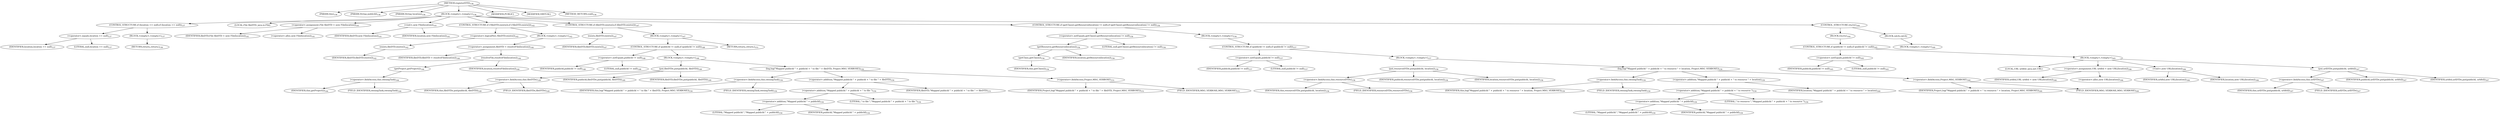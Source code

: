 digraph "registerDTD" {  
"203" [label = <(METHOD,registerDTD)<SUB>136</SUB>> ]
"9" [label = <(PARAM,this)<SUB>136</SUB>> ]
"204" [label = <(PARAM,String publicId)<SUB>136</SUB>> ]
"205" [label = <(PARAM,String location)<SUB>136</SUB>> ]
"206" [label = <(BLOCK,&lt;empty&gt;,&lt;empty&gt;)<SUB>136</SUB>> ]
"207" [label = <(CONTROL_STRUCTURE,if (location == null),if (location == null))<SUB>137</SUB>> ]
"208" [label = <(&lt;operator&gt;.equals,location == null)<SUB>137</SUB>> ]
"209" [label = <(IDENTIFIER,location,location == null)<SUB>137</SUB>> ]
"210" [label = <(LITERAL,null,location == null)<SUB>137</SUB>> ]
"211" [label = <(BLOCK,&lt;empty&gt;,&lt;empty&gt;)<SUB>137</SUB>> ]
"212" [label = <(RETURN,return;,return;)<SUB>138</SUB>> ]
"7" [label = <(LOCAL,File fileDTD: java.io.File)> ]
"213" [label = <(&lt;operator&gt;.assignment,File fileDTD = new File(location))<SUB>141</SUB>> ]
"214" [label = <(IDENTIFIER,fileDTD,File fileDTD = new File(location))<SUB>141</SUB>> ]
"215" [label = <(&lt;operator&gt;.alloc,new File(location))<SUB>141</SUB>> ]
"216" [label = <(&lt;init&gt;,new File(location))<SUB>141</SUB>> ]
"6" [label = <(IDENTIFIER,fileDTD,new File(location))<SUB>141</SUB>> ]
"217" [label = <(IDENTIFIER,location,new File(location))<SUB>141</SUB>> ]
"218" [label = <(CONTROL_STRUCTURE,if (!fileDTD.exists()),if (!fileDTD.exists()))<SUB>142</SUB>> ]
"219" [label = <(&lt;operator&gt;.logicalNot,!fileDTD.exists())<SUB>142</SUB>> ]
"220" [label = <(exists,fileDTD.exists())<SUB>142</SUB>> ]
"221" [label = <(IDENTIFIER,fileDTD,fileDTD.exists())<SUB>142</SUB>> ]
"222" [label = <(BLOCK,&lt;empty&gt;,&lt;empty&gt;)<SUB>142</SUB>> ]
"223" [label = <(&lt;operator&gt;.assignment,fileDTD = resolveFile(location))<SUB>144</SUB>> ]
"224" [label = <(IDENTIFIER,fileDTD,fileDTD = resolveFile(location))<SUB>144</SUB>> ]
"225" [label = <(resolveFile,resolveFile(location))<SUB>144</SUB>> ]
"226" [label = <(getProject,getProject())<SUB>144</SUB>> ]
"227" [label = <(&lt;operator&gt;.fieldAccess,this.owningTask)<SUB>144</SUB>> ]
"228" [label = <(IDENTIFIER,this,getProject())<SUB>144</SUB>> ]
"229" [label = <(FIELD_IDENTIFIER,owningTask,owningTask)<SUB>144</SUB>> ]
"230" [label = <(IDENTIFIER,location,resolveFile(location))<SUB>144</SUB>> ]
"231" [label = <(CONTROL_STRUCTURE,if (fileDTD.exists()),if (fileDTD.exists()))<SUB>147</SUB>> ]
"232" [label = <(exists,fileDTD.exists())<SUB>147</SUB>> ]
"233" [label = <(IDENTIFIER,fileDTD,fileDTD.exists())<SUB>147</SUB>> ]
"234" [label = <(BLOCK,&lt;empty&gt;,&lt;empty&gt;)<SUB>147</SUB>> ]
"235" [label = <(CONTROL_STRUCTURE,if (publicId != null),if (publicId != null))<SUB>148</SUB>> ]
"236" [label = <(&lt;operator&gt;.notEquals,publicId != null)<SUB>148</SUB>> ]
"237" [label = <(IDENTIFIER,publicId,publicId != null)<SUB>148</SUB>> ]
"238" [label = <(LITERAL,null,publicId != null)<SUB>148</SUB>> ]
"239" [label = <(BLOCK,&lt;empty&gt;,&lt;empty&gt;)<SUB>148</SUB>> ]
"240" [label = <(put,fileDTDs.put(publicId, fileDTD))<SUB>149</SUB>> ]
"241" [label = <(&lt;operator&gt;.fieldAccess,this.fileDTDs)<SUB>149</SUB>> ]
"242" [label = <(IDENTIFIER,this,fileDTDs.put(publicId, fileDTD))<SUB>149</SUB>> ]
"243" [label = <(FIELD_IDENTIFIER,fileDTDs,fileDTDs)<SUB>149</SUB>> ]
"244" [label = <(IDENTIFIER,publicId,fileDTDs.put(publicId, fileDTD))<SUB>149</SUB>> ]
"245" [label = <(IDENTIFIER,fileDTD,fileDTDs.put(publicId, fileDTD))<SUB>149</SUB>> ]
"246" [label = <(log,log(&quot;Mapped publicId &quot; + publicId + &quot; to file &quot; + fileDTD, Project.MSG_VERBOSE))<SUB>150</SUB>> ]
"247" [label = <(&lt;operator&gt;.fieldAccess,this.owningTask)<SUB>150</SUB>> ]
"248" [label = <(IDENTIFIER,this,log(&quot;Mapped publicId &quot; + publicId + &quot; to file &quot; + fileDTD, Project.MSG_VERBOSE))<SUB>150</SUB>> ]
"249" [label = <(FIELD_IDENTIFIER,owningTask,owningTask)<SUB>150</SUB>> ]
"250" [label = <(&lt;operator&gt;.addition,&quot;Mapped publicId &quot; + publicId + &quot; to file &quot; + fileDTD)<SUB>150</SUB>> ]
"251" [label = <(&lt;operator&gt;.addition,&quot;Mapped publicId &quot; + publicId + &quot; to file &quot;)<SUB>150</SUB>> ]
"252" [label = <(&lt;operator&gt;.addition,&quot;Mapped publicId &quot; + publicId)<SUB>150</SUB>> ]
"253" [label = <(LITERAL,&quot;Mapped publicId &quot;,&quot;Mapped publicId &quot; + publicId)<SUB>150</SUB>> ]
"254" [label = <(IDENTIFIER,publicId,&quot;Mapped publicId &quot; + publicId)<SUB>150</SUB>> ]
"255" [label = <(LITERAL,&quot; to file &quot;,&quot;Mapped publicId &quot; + publicId + &quot; to file &quot;)<SUB>150</SUB>> ]
"256" [label = <(IDENTIFIER,fileDTD,&quot;Mapped publicId &quot; + publicId + &quot; to file &quot; + fileDTD)<SUB>151</SUB>> ]
"257" [label = <(&lt;operator&gt;.fieldAccess,Project.MSG_VERBOSE)<SUB>151</SUB>> ]
"258" [label = <(IDENTIFIER,Project,log(&quot;Mapped publicId &quot; + publicId + &quot; to file &quot; + fileDTD, Project.MSG_VERBOSE))<SUB>151</SUB>> ]
"259" [label = <(FIELD_IDENTIFIER,MSG_VERBOSE,MSG_VERBOSE)<SUB>151</SUB>> ]
"260" [label = <(RETURN,return;,return;)<SUB>153</SUB>> ]
"261" [label = <(CONTROL_STRUCTURE,if (getClass().getResource(location) != null),if (getClass().getResource(location) != null))<SUB>156</SUB>> ]
"262" [label = <(&lt;operator&gt;.notEquals,getClass().getResource(location) != null)<SUB>156</SUB>> ]
"263" [label = <(getResource,getResource(location))<SUB>156</SUB>> ]
"264" [label = <(getClass,getClass())<SUB>156</SUB>> ]
"8" [label = <(IDENTIFIER,this,getClass())<SUB>156</SUB>> ]
"265" [label = <(IDENTIFIER,location,getResource(location))<SUB>156</SUB>> ]
"266" [label = <(LITERAL,null,getClass().getResource(location) != null)<SUB>156</SUB>> ]
"267" [label = <(BLOCK,&lt;empty&gt;,&lt;empty&gt;)<SUB>156</SUB>> ]
"268" [label = <(CONTROL_STRUCTURE,if (publicId != null),if (publicId != null))<SUB>157</SUB>> ]
"269" [label = <(&lt;operator&gt;.notEquals,publicId != null)<SUB>157</SUB>> ]
"270" [label = <(IDENTIFIER,publicId,publicId != null)<SUB>157</SUB>> ]
"271" [label = <(LITERAL,null,publicId != null)<SUB>157</SUB>> ]
"272" [label = <(BLOCK,&lt;empty&gt;,&lt;empty&gt;)<SUB>157</SUB>> ]
"273" [label = <(put,resourceDTDs.put(publicId, location))<SUB>158</SUB>> ]
"274" [label = <(&lt;operator&gt;.fieldAccess,this.resourceDTDs)<SUB>158</SUB>> ]
"275" [label = <(IDENTIFIER,this,resourceDTDs.put(publicId, location))<SUB>158</SUB>> ]
"276" [label = <(FIELD_IDENTIFIER,resourceDTDs,resourceDTDs)<SUB>158</SUB>> ]
"277" [label = <(IDENTIFIER,publicId,resourceDTDs.put(publicId, location))<SUB>158</SUB>> ]
"278" [label = <(IDENTIFIER,location,resourceDTDs.put(publicId, location))<SUB>158</SUB>> ]
"279" [label = <(log,log(&quot;Mapped publicId &quot; + publicId + &quot; to resource &quot; + location, Project.MSG_VERBOSE))<SUB>159</SUB>> ]
"280" [label = <(&lt;operator&gt;.fieldAccess,this.owningTask)<SUB>159</SUB>> ]
"281" [label = <(IDENTIFIER,this,log(&quot;Mapped publicId &quot; + publicId + &quot; to resource &quot; + location, Project.MSG_VERBOSE))<SUB>159</SUB>> ]
"282" [label = <(FIELD_IDENTIFIER,owningTask,owningTask)<SUB>159</SUB>> ]
"283" [label = <(&lt;operator&gt;.addition,&quot;Mapped publicId &quot; + publicId + &quot; to resource &quot; + location)<SUB>159</SUB>> ]
"284" [label = <(&lt;operator&gt;.addition,&quot;Mapped publicId &quot; + publicId + &quot; to resource &quot;)<SUB>159</SUB>> ]
"285" [label = <(&lt;operator&gt;.addition,&quot;Mapped publicId &quot; + publicId)<SUB>159</SUB>> ]
"286" [label = <(LITERAL,&quot;Mapped publicId &quot;,&quot;Mapped publicId &quot; + publicId)<SUB>159</SUB>> ]
"287" [label = <(IDENTIFIER,publicId,&quot;Mapped publicId &quot; + publicId)<SUB>159</SUB>> ]
"288" [label = <(LITERAL,&quot; to resource &quot;,&quot;Mapped publicId &quot; + publicId + &quot; to resource &quot;)<SUB>159</SUB>> ]
"289" [label = <(IDENTIFIER,location,&quot;Mapped publicId &quot; + publicId + &quot; to resource &quot; + location)<SUB>160</SUB>> ]
"290" [label = <(&lt;operator&gt;.fieldAccess,Project.MSG_VERBOSE)<SUB>160</SUB>> ]
"291" [label = <(IDENTIFIER,Project,log(&quot;Mapped publicId &quot; + publicId + &quot; to resource &quot; + location, Project.MSG_VERBOSE))<SUB>160</SUB>> ]
"292" [label = <(FIELD_IDENTIFIER,MSG_VERBOSE,MSG_VERBOSE)<SUB>160</SUB>> ]
"293" [label = <(CONTROL_STRUCTURE,try,try)<SUB>164</SUB>> ]
"294" [label = <(BLOCK,try,try)<SUB>164</SUB>> ]
"295" [label = <(CONTROL_STRUCTURE,if (publicId != null),if (publicId != null))<SUB>165</SUB>> ]
"296" [label = <(&lt;operator&gt;.notEquals,publicId != null)<SUB>165</SUB>> ]
"297" [label = <(IDENTIFIER,publicId,publicId != null)<SUB>165</SUB>> ]
"298" [label = <(LITERAL,null,publicId != null)<SUB>165</SUB>> ]
"299" [label = <(BLOCK,&lt;empty&gt;,&lt;empty&gt;)<SUB>165</SUB>> ]
"11" [label = <(LOCAL,URL urldtd: java.net.URL)> ]
"300" [label = <(&lt;operator&gt;.assignment,URL urldtd = new URL(location))<SUB>166</SUB>> ]
"301" [label = <(IDENTIFIER,urldtd,URL urldtd = new URL(location))<SUB>166</SUB>> ]
"302" [label = <(&lt;operator&gt;.alloc,new URL(location))<SUB>166</SUB>> ]
"303" [label = <(&lt;init&gt;,new URL(location))<SUB>166</SUB>> ]
"10" [label = <(IDENTIFIER,urldtd,new URL(location))<SUB>166</SUB>> ]
"304" [label = <(IDENTIFIER,location,new URL(location))<SUB>166</SUB>> ]
"305" [label = <(put,urlDTDs.put(publicId, urldtd))<SUB>167</SUB>> ]
"306" [label = <(&lt;operator&gt;.fieldAccess,this.urlDTDs)<SUB>167</SUB>> ]
"307" [label = <(IDENTIFIER,this,urlDTDs.put(publicId, urldtd))<SUB>167</SUB>> ]
"308" [label = <(FIELD_IDENTIFIER,urlDTDs,urlDTDs)<SUB>167</SUB>> ]
"309" [label = <(IDENTIFIER,publicId,urlDTDs.put(publicId, urldtd))<SUB>167</SUB>> ]
"310" [label = <(IDENTIFIER,urldtd,urlDTDs.put(publicId, urldtd))<SUB>167</SUB>> ]
"311" [label = <(BLOCK,catch,catch)> ]
"312" [label = <(BLOCK,&lt;empty&gt;,&lt;empty&gt;)<SUB>169</SUB>> ]
"313" [label = <(MODIFIER,PUBLIC)> ]
"314" [label = <(MODIFIER,VIRTUAL)> ]
"315" [label = <(METHOD_RETURN,void)<SUB>136</SUB>> ]
  "203" -> "9" 
  "203" -> "204" 
  "203" -> "205" 
  "203" -> "206" 
  "203" -> "313" 
  "203" -> "314" 
  "203" -> "315" 
  "206" -> "207" 
  "206" -> "7" 
  "206" -> "213" 
  "206" -> "216" 
  "206" -> "218" 
  "206" -> "231" 
  "206" -> "261" 
  "206" -> "293" 
  "207" -> "208" 
  "207" -> "211" 
  "208" -> "209" 
  "208" -> "210" 
  "211" -> "212" 
  "213" -> "214" 
  "213" -> "215" 
  "216" -> "6" 
  "216" -> "217" 
  "218" -> "219" 
  "218" -> "222" 
  "219" -> "220" 
  "220" -> "221" 
  "222" -> "223" 
  "223" -> "224" 
  "223" -> "225" 
  "225" -> "226" 
  "225" -> "230" 
  "226" -> "227" 
  "227" -> "228" 
  "227" -> "229" 
  "231" -> "232" 
  "231" -> "234" 
  "232" -> "233" 
  "234" -> "235" 
  "234" -> "260" 
  "235" -> "236" 
  "235" -> "239" 
  "236" -> "237" 
  "236" -> "238" 
  "239" -> "240" 
  "239" -> "246" 
  "240" -> "241" 
  "240" -> "244" 
  "240" -> "245" 
  "241" -> "242" 
  "241" -> "243" 
  "246" -> "247" 
  "246" -> "250" 
  "246" -> "257" 
  "247" -> "248" 
  "247" -> "249" 
  "250" -> "251" 
  "250" -> "256" 
  "251" -> "252" 
  "251" -> "255" 
  "252" -> "253" 
  "252" -> "254" 
  "257" -> "258" 
  "257" -> "259" 
  "261" -> "262" 
  "261" -> "267" 
  "262" -> "263" 
  "262" -> "266" 
  "263" -> "264" 
  "263" -> "265" 
  "264" -> "8" 
  "267" -> "268" 
  "268" -> "269" 
  "268" -> "272" 
  "269" -> "270" 
  "269" -> "271" 
  "272" -> "273" 
  "272" -> "279" 
  "273" -> "274" 
  "273" -> "277" 
  "273" -> "278" 
  "274" -> "275" 
  "274" -> "276" 
  "279" -> "280" 
  "279" -> "283" 
  "279" -> "290" 
  "280" -> "281" 
  "280" -> "282" 
  "283" -> "284" 
  "283" -> "289" 
  "284" -> "285" 
  "284" -> "288" 
  "285" -> "286" 
  "285" -> "287" 
  "290" -> "291" 
  "290" -> "292" 
  "293" -> "294" 
  "293" -> "311" 
  "294" -> "295" 
  "295" -> "296" 
  "295" -> "299" 
  "296" -> "297" 
  "296" -> "298" 
  "299" -> "11" 
  "299" -> "300" 
  "299" -> "303" 
  "299" -> "305" 
  "300" -> "301" 
  "300" -> "302" 
  "303" -> "10" 
  "303" -> "304" 
  "305" -> "306" 
  "305" -> "309" 
  "305" -> "310" 
  "306" -> "307" 
  "306" -> "308" 
  "311" -> "312" 
}

